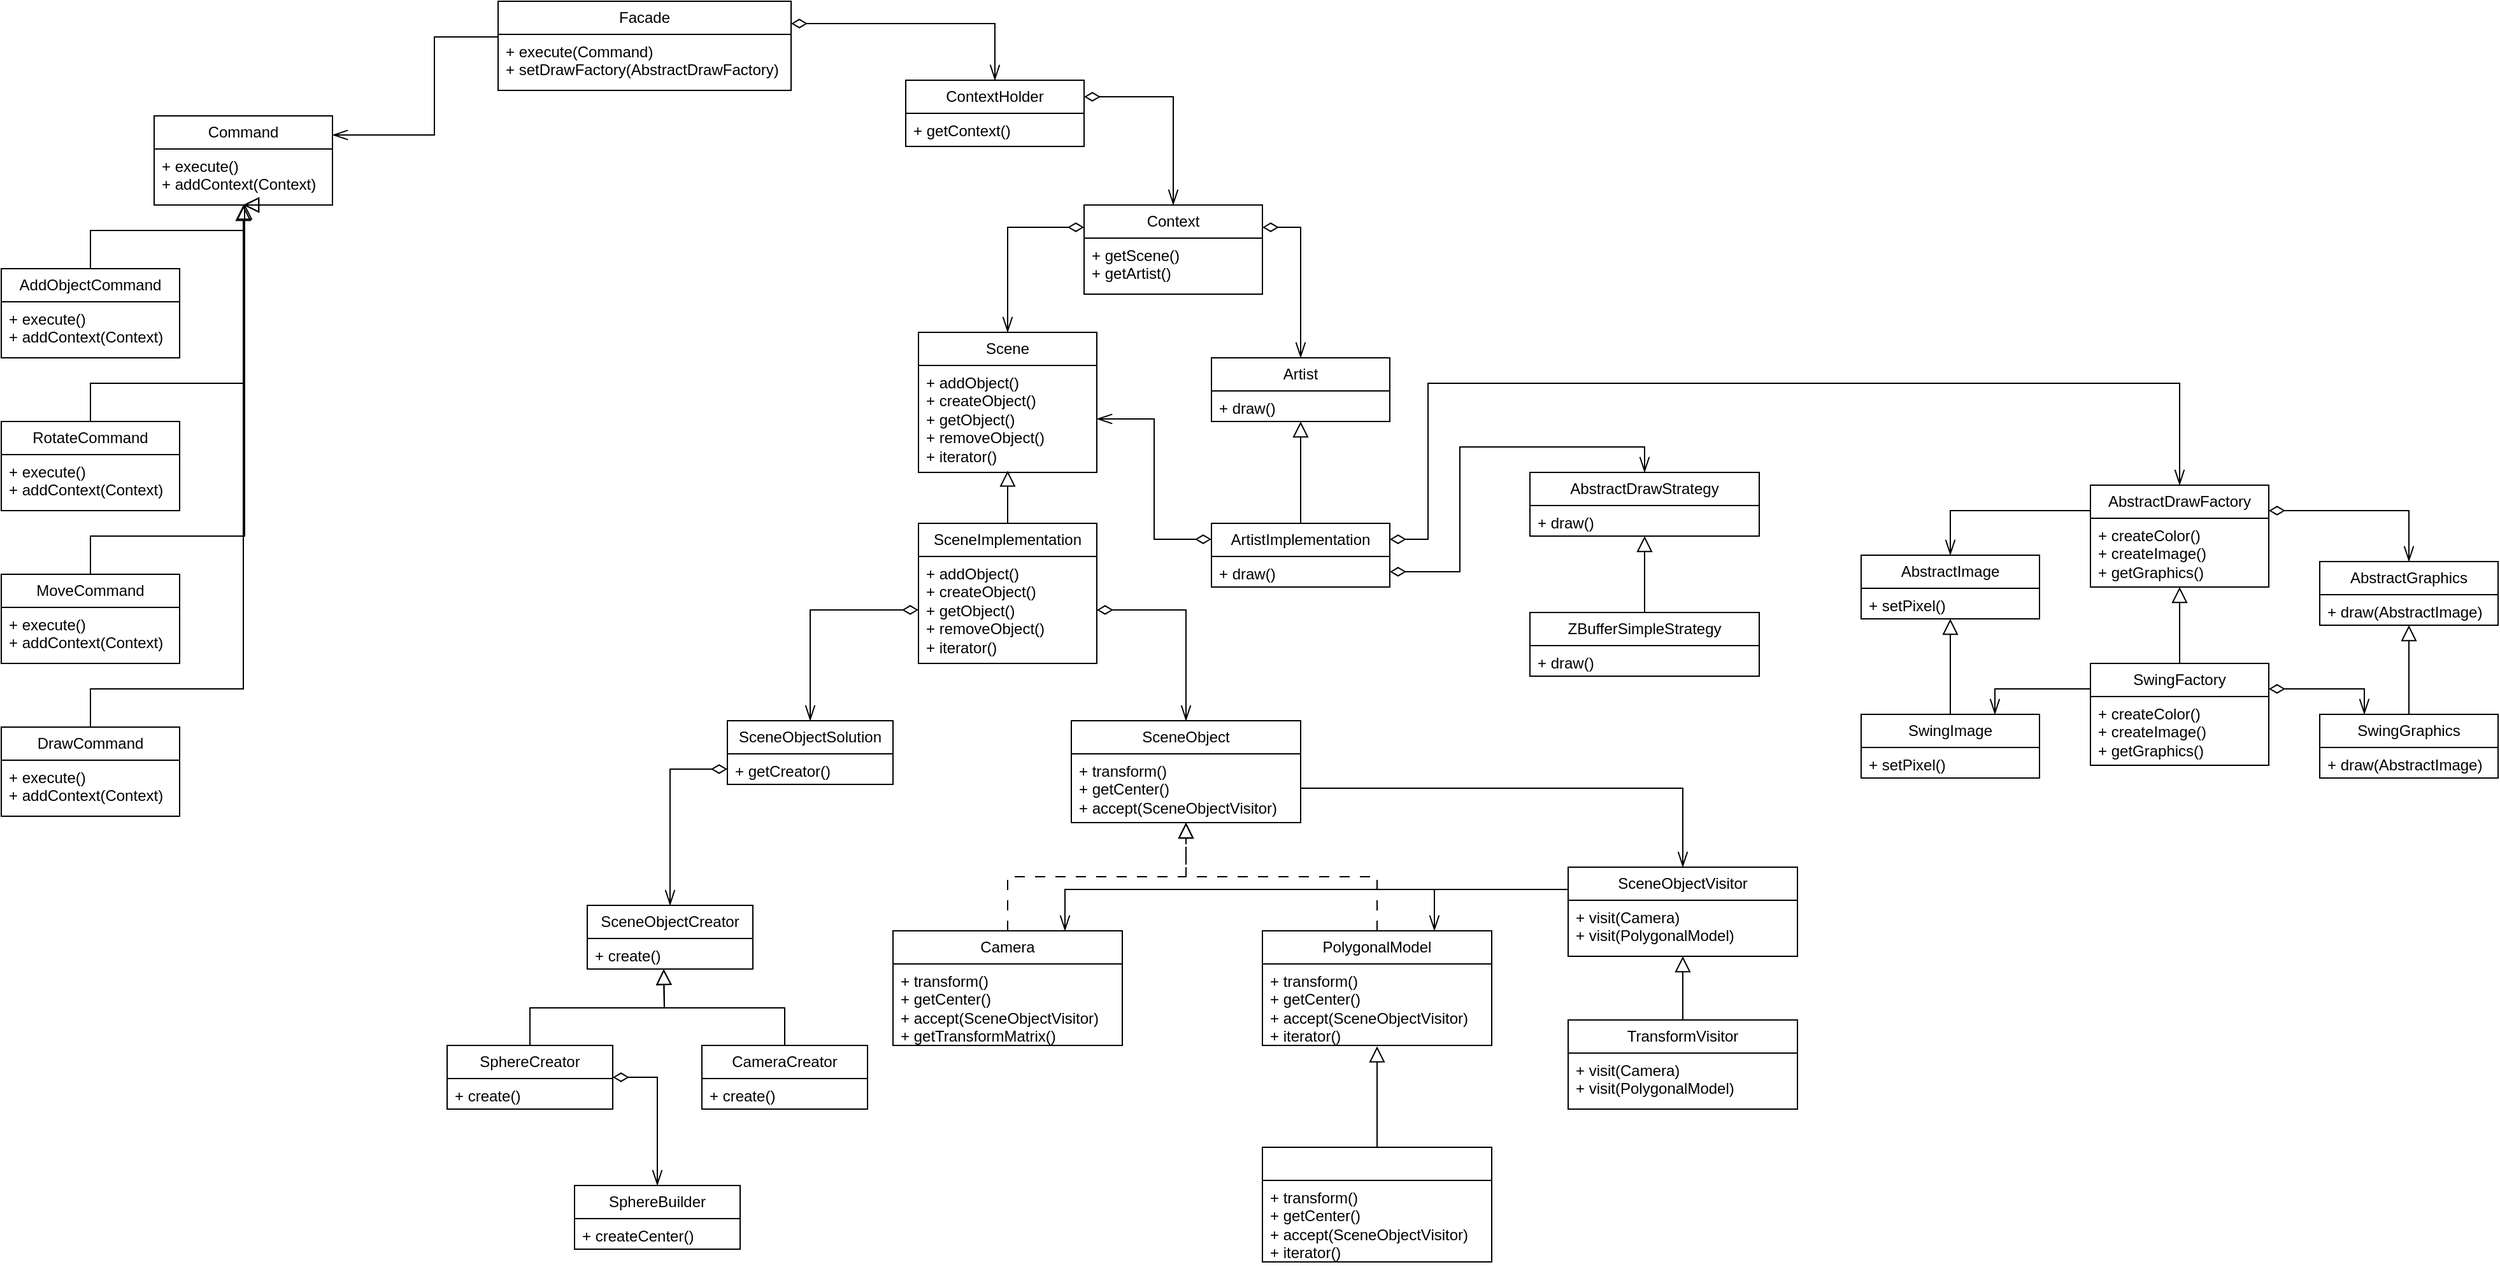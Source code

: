 <mxfile version="24.7.5">
  <diagram id="C5RBs43oDa-KdzZeNtuy" name="Page-1">
    <mxGraphModel dx="2261" dy="838" grid="1" gridSize="10" guides="1" tooltips="1" connect="1" arrows="1" fold="1" page="1" pageScale="1" pageWidth="827" pageHeight="1169" math="0" shadow="0">
      <root>
        <mxCell id="WIyWlLk6GJQsqaUBKTNV-0" />
        <mxCell id="WIyWlLk6GJQsqaUBKTNV-1" parent="WIyWlLk6GJQsqaUBKTNV-0" />
        <mxCell id="2elKksVeT626ElF5BQIb-25" style="edgeStyle=orthogonalEdgeStyle;shape=connector;rounded=0;orthogonalLoop=1;jettySize=auto;html=1;exitX=0;exitY=0.25;exitDx=0;exitDy=0;strokeColor=default;align=center;verticalAlign=middle;fontFamily=Helvetica;fontSize=11;fontColor=default;labelBackgroundColor=default;startSize=10;endArrow=openThin;endFill=0;endSize=10;" parent="WIyWlLk6GJQsqaUBKTNV-1" source="2elKksVeT626ElF5BQIb-0" target="2elKksVeT626ElF5BQIb-6" edge="1">
          <mxGeometry relative="1" as="geometry">
            <Array as="points">
              <mxPoint x="70" y="48" />
              <mxPoint x="20" y="48" />
              <mxPoint x="20" y="125" />
            </Array>
          </mxGeometry>
        </mxCell>
        <mxCell id="2elKksVeT626ElF5BQIb-33" style="edgeStyle=orthogonalEdgeStyle;shape=connector;rounded=0;orthogonalLoop=1;jettySize=auto;html=1;exitX=1;exitY=0.25;exitDx=0;exitDy=0;entryX=0.5;entryY=0;entryDx=0;entryDy=0;strokeColor=default;align=center;verticalAlign=middle;fontFamily=Helvetica;fontSize=11;fontColor=default;labelBackgroundColor=default;startSize=10;endArrow=openThin;endFill=0;endSize=10;startArrow=diamondThin;startFill=0;" parent="WIyWlLk6GJQsqaUBKTNV-1" source="2elKksVeT626ElF5BQIb-0" target="2elKksVeT626ElF5BQIb-31" edge="1">
          <mxGeometry relative="1" as="geometry" />
        </mxCell>
        <mxCell id="2elKksVeT626ElF5BQIb-0" value="Facade" style="swimlane;fontStyle=0;childLayout=stackLayout;horizontal=1;startSize=26;fillColor=none;horizontalStack=0;resizeParent=1;resizeParentMax=0;resizeLast=0;collapsible=1;marginBottom=0;whiteSpace=wrap;html=1;" parent="WIyWlLk6GJQsqaUBKTNV-1" vertex="1">
          <mxGeometry x="70" y="20" width="230" height="70" as="geometry" />
        </mxCell>
        <mxCell id="2elKksVeT626ElF5BQIb-1" value="+ execute(Command)&lt;div&gt;+ setDrawFactory(AbstractDrawFactory)&lt;/div&gt;" style="text;strokeColor=none;fillColor=none;align=left;verticalAlign=top;spacingLeft=4;spacingRight=4;overflow=hidden;rotatable=0;points=[[0,0.5],[1,0.5]];portConstraint=eastwest;whiteSpace=wrap;html=1;" parent="2elKksVeT626ElF5BQIb-0" vertex="1">
          <mxGeometry y="26" width="230" height="44" as="geometry" />
        </mxCell>
        <mxCell id="2elKksVeT626ElF5BQIb-6" value="Command" style="swimlane;fontStyle=0;childLayout=stackLayout;horizontal=1;startSize=26;fillColor=none;horizontalStack=0;resizeParent=1;resizeParentMax=0;resizeLast=0;collapsible=1;marginBottom=0;whiteSpace=wrap;html=1;" parent="WIyWlLk6GJQsqaUBKTNV-1" vertex="1">
          <mxGeometry x="-200" y="110" width="140" height="70" as="geometry" />
        </mxCell>
        <mxCell id="2elKksVeT626ElF5BQIb-7" value="+ execute()&lt;div&gt;+ addContext(Context)&lt;br&gt;&lt;div&gt;&lt;br&gt;&lt;/div&gt;&lt;/div&gt;" style="text;strokeColor=none;fillColor=none;align=left;verticalAlign=top;spacingLeft=4;spacingRight=4;overflow=hidden;rotatable=0;points=[[0,0.5],[1,0.5]];portConstraint=eastwest;whiteSpace=wrap;html=1;" parent="2elKksVeT626ElF5BQIb-6" vertex="1">
          <mxGeometry y="26" width="140" height="44" as="geometry" />
        </mxCell>
        <mxCell id="2elKksVeT626ElF5BQIb-8" value="Artist" style="swimlane;fontStyle=0;childLayout=stackLayout;horizontal=1;startSize=26;fillColor=none;horizontalStack=0;resizeParent=1;resizeParentMax=0;resizeLast=0;collapsible=1;marginBottom=0;whiteSpace=wrap;html=1;" parent="WIyWlLk6GJQsqaUBKTNV-1" vertex="1">
          <mxGeometry x="630" y="300" width="140" height="50" as="geometry" />
        </mxCell>
        <mxCell id="2elKksVeT626ElF5BQIb-9" value="&lt;div&gt;&lt;div&gt;+ draw()&lt;/div&gt;&lt;/div&gt;" style="text;strokeColor=none;fillColor=none;align=left;verticalAlign=top;spacingLeft=4;spacingRight=4;overflow=hidden;rotatable=0;points=[[0,0.5],[1,0.5]];portConstraint=eastwest;whiteSpace=wrap;html=1;" parent="2elKksVeT626ElF5BQIb-8" vertex="1">
          <mxGeometry y="26" width="140" height="24" as="geometry" />
        </mxCell>
        <mxCell id="2elKksVeT626ElF5BQIb-21" style="edgeStyle=orthogonalEdgeStyle;rounded=0;orthogonalLoop=1;jettySize=auto;html=1;exitX=0;exitY=0.25;exitDx=0;exitDy=0;entryX=0.5;entryY=0;entryDx=0;entryDy=0;endArrow=openThin;endFill=0;startSize=10;endSize=10;" parent="WIyWlLk6GJQsqaUBKTNV-1" source="2elKksVeT626ElF5BQIb-10" target="2elKksVeT626ElF5BQIb-17" edge="1">
          <mxGeometry relative="1" as="geometry" />
        </mxCell>
        <mxCell id="2elKksVeT626ElF5BQIb-24" style="edgeStyle=orthogonalEdgeStyle;shape=connector;rounded=0;orthogonalLoop=1;jettySize=auto;html=1;exitX=1;exitY=0.25;exitDx=0;exitDy=0;entryX=0.5;entryY=0;entryDx=0;entryDy=0;strokeColor=default;align=center;verticalAlign=middle;fontFamily=Helvetica;fontSize=11;fontColor=default;labelBackgroundColor=default;startSize=10;endArrow=openThin;endFill=0;endSize=10;startArrow=diamondThin;startFill=0;" parent="WIyWlLk6GJQsqaUBKTNV-1" source="2elKksVeT626ElF5BQIb-10" target="2elKksVeT626ElF5BQIb-19" edge="1">
          <mxGeometry relative="1" as="geometry" />
        </mxCell>
        <mxCell id="2elKksVeT626ElF5BQIb-10" value="AbstractDrawFactory" style="swimlane;fontStyle=0;childLayout=stackLayout;horizontal=1;startSize=26;fillColor=none;horizontalStack=0;resizeParent=1;resizeParentMax=0;resizeLast=0;collapsible=1;marginBottom=0;whiteSpace=wrap;html=1;" parent="WIyWlLk6GJQsqaUBKTNV-1" vertex="1">
          <mxGeometry x="1320" y="400" width="140" height="80" as="geometry" />
        </mxCell>
        <mxCell id="2elKksVeT626ElF5BQIb-11" value="&lt;div&gt;&lt;div&gt;+ createColor()&lt;/div&gt;&lt;/div&gt;&lt;div&gt;+ createImage()&lt;/div&gt;&lt;div&gt;+ getGraphics()&lt;/div&gt;&lt;div&gt;&lt;br&gt;&lt;/div&gt;" style="text;strokeColor=none;fillColor=none;align=left;verticalAlign=top;spacingLeft=4;spacingRight=4;overflow=hidden;rotatable=0;points=[[0,0.5],[1,0.5]];portConstraint=eastwest;whiteSpace=wrap;html=1;" parent="2elKksVeT626ElF5BQIb-10" vertex="1">
          <mxGeometry y="26" width="140" height="54" as="geometry" />
        </mxCell>
        <mxCell id="2elKksVeT626ElF5BQIb-17" value="AbstractImage" style="swimlane;fontStyle=0;childLayout=stackLayout;horizontal=1;startSize=26;fillColor=none;horizontalStack=0;resizeParent=1;resizeParentMax=0;resizeLast=0;collapsible=1;marginBottom=0;whiteSpace=wrap;html=1;" parent="WIyWlLk6GJQsqaUBKTNV-1" vertex="1">
          <mxGeometry x="1140" y="455" width="140" height="50" as="geometry" />
        </mxCell>
        <mxCell id="2elKksVeT626ElF5BQIb-18" value="&lt;div&gt;&lt;div&gt;+ setPixel()&lt;/div&gt;&lt;/div&gt;" style="text;strokeColor=none;fillColor=none;align=left;verticalAlign=top;spacingLeft=4;spacingRight=4;overflow=hidden;rotatable=0;points=[[0,0.5],[1,0.5]];portConstraint=eastwest;whiteSpace=wrap;html=1;" parent="2elKksVeT626ElF5BQIb-17" vertex="1">
          <mxGeometry y="26" width="140" height="24" as="geometry" />
        </mxCell>
        <mxCell id="2elKksVeT626ElF5BQIb-19" value="AbstractGraphics" style="swimlane;fontStyle=0;childLayout=stackLayout;horizontal=1;startSize=26;fillColor=none;horizontalStack=0;resizeParent=1;resizeParentMax=0;resizeLast=0;collapsible=1;marginBottom=0;whiteSpace=wrap;html=1;" parent="WIyWlLk6GJQsqaUBKTNV-1" vertex="1">
          <mxGeometry x="1500" y="460" width="140" height="50" as="geometry" />
        </mxCell>
        <mxCell id="2elKksVeT626ElF5BQIb-20" value="&lt;div&gt;&lt;div&gt;+ draw(AbstractImage)&lt;/div&gt;&lt;/div&gt;" style="text;strokeColor=none;fillColor=none;align=left;verticalAlign=top;spacingLeft=4;spacingRight=4;overflow=hidden;rotatable=0;points=[[0,0.5],[1,0.5]];portConstraint=eastwest;whiteSpace=wrap;html=1;" parent="2elKksVeT626ElF5BQIb-19" vertex="1">
          <mxGeometry y="26" width="140" height="24" as="geometry" />
        </mxCell>
        <mxCell id="2elKksVeT626ElF5BQIb-35" style="edgeStyle=orthogonalEdgeStyle;shape=connector;rounded=0;orthogonalLoop=1;jettySize=auto;html=1;exitX=1;exitY=0.25;exitDx=0;exitDy=0;entryX=0.5;entryY=0;entryDx=0;entryDy=0;strokeColor=default;align=center;verticalAlign=middle;fontFamily=Helvetica;fontSize=11;fontColor=default;labelBackgroundColor=default;startArrow=diamondThin;startFill=0;startSize=10;endArrow=openThin;endFill=0;endSize=10;" parent="WIyWlLk6GJQsqaUBKTNV-1" source="2elKksVeT626ElF5BQIb-26" target="2elKksVeT626ElF5BQIb-8" edge="1">
          <mxGeometry relative="1" as="geometry" />
        </mxCell>
        <mxCell id="2elKksVeT626ElF5BQIb-38" style="edgeStyle=orthogonalEdgeStyle;shape=connector;rounded=0;orthogonalLoop=1;jettySize=auto;html=1;exitX=0;exitY=0.25;exitDx=0;exitDy=0;entryX=0.5;entryY=0;entryDx=0;entryDy=0;strokeColor=default;align=center;verticalAlign=middle;fontFamily=Helvetica;fontSize=11;fontColor=default;labelBackgroundColor=default;startArrow=diamondThin;startFill=0;startSize=10;endArrow=openThin;endFill=0;endSize=10;" parent="WIyWlLk6GJQsqaUBKTNV-1" source="2elKksVeT626ElF5BQIb-26" target="2elKksVeT626ElF5BQIb-36" edge="1">
          <mxGeometry relative="1" as="geometry" />
        </mxCell>
        <mxCell id="2elKksVeT626ElF5BQIb-26" value="Context" style="swimlane;fontStyle=0;childLayout=stackLayout;horizontal=1;startSize=26;fillColor=none;horizontalStack=0;resizeParent=1;resizeParentMax=0;resizeLast=0;collapsible=1;marginBottom=0;whiteSpace=wrap;html=1;" parent="WIyWlLk6GJQsqaUBKTNV-1" vertex="1">
          <mxGeometry x="530" y="180" width="140" height="70" as="geometry" />
        </mxCell>
        <mxCell id="2elKksVeT626ElF5BQIb-27" value="&lt;div&gt;+ getScene()&lt;/div&gt;&lt;div&gt;+ getArtist()&lt;/div&gt;" style="text;strokeColor=none;fillColor=none;align=left;verticalAlign=top;spacingLeft=4;spacingRight=4;overflow=hidden;rotatable=0;points=[[0,0.5],[1,0.5]];portConstraint=eastwest;whiteSpace=wrap;html=1;" parent="2elKksVeT626ElF5BQIb-26" vertex="1">
          <mxGeometry y="26" width="140" height="44" as="geometry" />
        </mxCell>
        <mxCell id="2elKksVeT626ElF5BQIb-34" style="edgeStyle=orthogonalEdgeStyle;shape=connector;rounded=0;orthogonalLoop=1;jettySize=auto;html=1;exitX=1;exitY=0.25;exitDx=0;exitDy=0;entryX=0.5;entryY=0;entryDx=0;entryDy=0;strokeColor=default;align=center;verticalAlign=middle;fontFamily=Helvetica;fontSize=11;fontColor=default;labelBackgroundColor=default;startArrow=diamondThin;startFill=0;startSize=10;endArrow=openThin;endFill=0;endSize=10;" parent="WIyWlLk6GJQsqaUBKTNV-1" source="2elKksVeT626ElF5BQIb-31" target="2elKksVeT626ElF5BQIb-26" edge="1">
          <mxGeometry relative="1" as="geometry" />
        </mxCell>
        <mxCell id="2elKksVeT626ElF5BQIb-31" value="ContextHolder" style="swimlane;fontStyle=0;childLayout=stackLayout;horizontal=1;startSize=26;fillColor=none;horizontalStack=0;resizeParent=1;resizeParentMax=0;resizeLast=0;collapsible=1;marginBottom=0;whiteSpace=wrap;html=1;" parent="WIyWlLk6GJQsqaUBKTNV-1" vertex="1">
          <mxGeometry x="390" y="82" width="140" height="52" as="geometry" />
        </mxCell>
        <mxCell id="2elKksVeT626ElF5BQIb-32" value="&lt;div&gt;+ getContext()&lt;/div&gt;" style="text;strokeColor=none;fillColor=none;align=left;verticalAlign=top;spacingLeft=4;spacingRight=4;overflow=hidden;rotatable=0;points=[[0,0.5],[1,0.5]];portConstraint=eastwest;whiteSpace=wrap;html=1;" parent="2elKksVeT626ElF5BQIb-31" vertex="1">
          <mxGeometry y="26" width="140" height="26" as="geometry" />
        </mxCell>
        <mxCell id="2elKksVeT626ElF5BQIb-36" value="Scene" style="swimlane;fontStyle=0;childLayout=stackLayout;horizontal=1;startSize=26;fillColor=none;horizontalStack=0;resizeParent=1;resizeParentMax=0;resizeLast=0;collapsible=1;marginBottom=0;whiteSpace=wrap;html=1;" parent="WIyWlLk6GJQsqaUBKTNV-1" vertex="1">
          <mxGeometry x="400" y="280" width="140" height="110" as="geometry" />
        </mxCell>
        <mxCell id="2elKksVeT626ElF5BQIb-37" value="&lt;div&gt;&lt;div&gt;+ addObject()&lt;/div&gt;&lt;/div&gt;&lt;div&gt;+ createObject()&lt;/div&gt;&lt;div&gt;+ getObject()&lt;/div&gt;&lt;div&gt;+ removeObject()&lt;/div&gt;&lt;div&gt;+ iterator()&lt;/div&gt;" style="text;strokeColor=none;fillColor=none;align=left;verticalAlign=top;spacingLeft=4;spacingRight=4;overflow=hidden;rotatable=0;points=[[0,0.5],[1,0.5]];portConstraint=eastwest;whiteSpace=wrap;html=1;" parent="2elKksVeT626ElF5BQIb-36" vertex="1">
          <mxGeometry y="26" width="140" height="84" as="geometry" />
        </mxCell>
        <mxCell id="husCv3Gv7-NJlo7RjFrR-9" style="edgeStyle=orthogonalEdgeStyle;shape=connector;rounded=0;orthogonalLoop=1;jettySize=auto;html=1;exitX=0;exitY=0.25;exitDx=0;exitDy=0;entryX=1;entryY=0.5;entryDx=0;entryDy=0;strokeColor=default;align=center;verticalAlign=middle;fontFamily=Helvetica;fontSize=11;fontColor=default;labelBackgroundColor=default;startArrow=diamondThin;startFill=0;startSize=10;endArrow=openThin;endFill=0;endSize=10;" parent="WIyWlLk6GJQsqaUBKTNV-1" source="husCv3Gv7-NJlo7RjFrR-3" target="2elKksVeT626ElF5BQIb-37" edge="1">
          <mxGeometry relative="1" as="geometry" />
        </mxCell>
        <mxCell id="husCv3Gv7-NJlo7RjFrR-10" style="edgeStyle=orthogonalEdgeStyle;shape=connector;rounded=0;orthogonalLoop=1;jettySize=auto;html=1;exitX=1;exitY=0.25;exitDx=0;exitDy=0;entryX=0.5;entryY=0;entryDx=0;entryDy=0;strokeColor=default;align=center;verticalAlign=middle;fontFamily=Helvetica;fontSize=11;fontColor=default;labelBackgroundColor=default;startArrow=diamondThin;startFill=0;startSize=10;endArrow=openThin;endFill=0;endSize=10;" parent="WIyWlLk6GJQsqaUBKTNV-1" source="husCv3Gv7-NJlo7RjFrR-3" target="2elKksVeT626ElF5BQIb-10" edge="1">
          <mxGeometry relative="1" as="geometry">
            <Array as="points">
              <mxPoint x="800" y="443" />
              <mxPoint x="800" y="320" />
              <mxPoint x="1390" y="320" />
            </Array>
          </mxGeometry>
        </mxCell>
        <mxCell id="husCv3Gv7-NJlo7RjFrR-3" value="ArtistImplementation" style="swimlane;fontStyle=0;childLayout=stackLayout;horizontal=1;startSize=26;fillColor=none;horizontalStack=0;resizeParent=1;resizeParentMax=0;resizeLast=0;collapsible=1;marginBottom=0;whiteSpace=wrap;html=1;" parent="WIyWlLk6GJQsqaUBKTNV-1" vertex="1">
          <mxGeometry x="630" y="430" width="140" height="50" as="geometry" />
        </mxCell>
        <mxCell id="husCv3Gv7-NJlo7RjFrR-4" value="&lt;div&gt;&lt;div&gt;+ draw()&lt;/div&gt;&lt;/div&gt;" style="text;strokeColor=none;fillColor=none;align=left;verticalAlign=top;spacingLeft=4;spacingRight=4;overflow=hidden;rotatable=0;points=[[0,0.5],[1,0.5]];portConstraint=eastwest;whiteSpace=wrap;html=1;" parent="husCv3Gv7-NJlo7RjFrR-3" vertex="1">
          <mxGeometry y="26" width="140" height="24" as="geometry" />
        </mxCell>
        <mxCell id="husCv3Gv7-NJlo7RjFrR-5" value="SceneImplementation" style="swimlane;fontStyle=0;childLayout=stackLayout;horizontal=1;startSize=26;fillColor=none;horizontalStack=0;resizeParent=1;resizeParentMax=0;resizeLast=0;collapsible=1;marginBottom=0;whiteSpace=wrap;html=1;" parent="WIyWlLk6GJQsqaUBKTNV-1" vertex="1">
          <mxGeometry x="400" y="430" width="140" height="110" as="geometry" />
        </mxCell>
        <mxCell id="husCv3Gv7-NJlo7RjFrR-6" value="&lt;div&gt;&lt;div&gt;+ addObject()&lt;/div&gt;&lt;/div&gt;&lt;div&gt;+ createObject()&lt;/div&gt;&lt;div&gt;+ getObject()&lt;/div&gt;&lt;div&gt;+ removeObject()&lt;/div&gt;&lt;div&gt;+ iterator()&lt;/div&gt;" style="text;strokeColor=none;fillColor=none;align=left;verticalAlign=top;spacingLeft=4;spacingRight=4;overflow=hidden;rotatable=0;points=[[0,0.5],[1,0.5]];portConstraint=eastwest;whiteSpace=wrap;html=1;" parent="husCv3Gv7-NJlo7RjFrR-5" vertex="1">
          <mxGeometry y="26" width="140" height="84" as="geometry" />
        </mxCell>
        <mxCell id="husCv3Gv7-NJlo7RjFrR-11" style="edgeStyle=orthogonalEdgeStyle;shape=connector;rounded=0;orthogonalLoop=1;jettySize=auto;html=1;exitX=0.5;exitY=0;exitDx=0;exitDy=0;entryX=0.5;entryY=1;entryDx=0;entryDy=0;entryPerimeter=0;strokeColor=default;align=center;verticalAlign=middle;fontFamily=Helvetica;fontSize=11;fontColor=default;labelBackgroundColor=default;startArrow=none;startFill=0;startSize=10;endArrow=block;endFill=0;endSize=10;" parent="WIyWlLk6GJQsqaUBKTNV-1" source="husCv3Gv7-NJlo7RjFrR-3" target="2elKksVeT626ElF5BQIb-9" edge="1">
          <mxGeometry relative="1" as="geometry" />
        </mxCell>
        <mxCell id="husCv3Gv7-NJlo7RjFrR-12" style="edgeStyle=orthogonalEdgeStyle;shape=connector;rounded=0;orthogonalLoop=1;jettySize=auto;html=1;exitX=0.5;exitY=0;exitDx=0;exitDy=0;entryX=0.5;entryY=0.984;entryDx=0;entryDy=0;entryPerimeter=0;strokeColor=default;align=center;verticalAlign=middle;fontFamily=Helvetica;fontSize=11;fontColor=default;labelBackgroundColor=default;startArrow=none;startFill=0;startSize=10;endArrow=block;endFill=0;endSize=10;" parent="WIyWlLk6GJQsqaUBKTNV-1" source="husCv3Gv7-NJlo7RjFrR-5" target="2elKksVeT626ElF5BQIb-37" edge="1">
          <mxGeometry relative="1" as="geometry">
            <Array as="points">
              <mxPoint x="470" y="410" />
              <mxPoint x="470" y="410" />
            </Array>
          </mxGeometry>
        </mxCell>
        <mxCell id="husCv3Gv7-NJlo7RjFrR-21" style="edgeStyle=orthogonalEdgeStyle;shape=connector;rounded=0;orthogonalLoop=1;jettySize=auto;html=1;exitX=1;exitY=0.25;exitDx=0;exitDy=0;entryX=0.25;entryY=0;entryDx=0;entryDy=0;strokeColor=default;align=center;verticalAlign=middle;fontFamily=Helvetica;fontSize=11;fontColor=default;labelBackgroundColor=default;startArrow=diamondThin;startFill=0;startSize=10;endArrow=openThin;endFill=0;endSize=10;" parent="WIyWlLk6GJQsqaUBKTNV-1" source="husCv3Gv7-NJlo7RjFrR-13" target="husCv3Gv7-NJlo7RjFrR-17" edge="1">
          <mxGeometry relative="1" as="geometry" />
        </mxCell>
        <mxCell id="husCv3Gv7-NJlo7RjFrR-22" style="edgeStyle=orthogonalEdgeStyle;shape=connector;rounded=0;orthogonalLoop=1;jettySize=auto;html=1;exitX=0;exitY=0.25;exitDx=0;exitDy=0;entryX=0.75;entryY=0;entryDx=0;entryDy=0;strokeColor=default;align=center;verticalAlign=middle;fontFamily=Helvetica;fontSize=11;fontColor=default;labelBackgroundColor=default;startSize=10;endArrow=openThin;endFill=0;endSize=10;" parent="WIyWlLk6GJQsqaUBKTNV-1" source="husCv3Gv7-NJlo7RjFrR-13" target="husCv3Gv7-NJlo7RjFrR-15" edge="1">
          <mxGeometry relative="1" as="geometry" />
        </mxCell>
        <mxCell id="husCv3Gv7-NJlo7RjFrR-13" value="SwingFactory" style="swimlane;fontStyle=0;childLayout=stackLayout;horizontal=1;startSize=26;fillColor=none;horizontalStack=0;resizeParent=1;resizeParentMax=0;resizeLast=0;collapsible=1;marginBottom=0;whiteSpace=wrap;html=1;" parent="WIyWlLk6GJQsqaUBKTNV-1" vertex="1">
          <mxGeometry x="1320" y="540" width="140" height="80" as="geometry" />
        </mxCell>
        <mxCell id="husCv3Gv7-NJlo7RjFrR-14" value="&lt;div&gt;&lt;div&gt;+ createColor()&lt;/div&gt;&lt;/div&gt;&lt;div&gt;+ createImage()&lt;/div&gt;&lt;div&gt;+ getGraphics()&lt;/div&gt;&lt;div&gt;&lt;br&gt;&lt;/div&gt;" style="text;strokeColor=none;fillColor=none;align=left;verticalAlign=top;spacingLeft=4;spacingRight=4;overflow=hidden;rotatable=0;points=[[0,0.5],[1,0.5]];portConstraint=eastwest;whiteSpace=wrap;html=1;" parent="husCv3Gv7-NJlo7RjFrR-13" vertex="1">
          <mxGeometry y="26" width="140" height="54" as="geometry" />
        </mxCell>
        <mxCell id="husCv3Gv7-NJlo7RjFrR-15" value="SwingImage" style="swimlane;fontStyle=0;childLayout=stackLayout;horizontal=1;startSize=26;fillColor=none;horizontalStack=0;resizeParent=1;resizeParentMax=0;resizeLast=0;collapsible=1;marginBottom=0;whiteSpace=wrap;html=1;" parent="WIyWlLk6GJQsqaUBKTNV-1" vertex="1">
          <mxGeometry x="1140" y="580" width="140" height="50" as="geometry" />
        </mxCell>
        <mxCell id="husCv3Gv7-NJlo7RjFrR-16" value="&lt;div&gt;&lt;div&gt;+ setPixel()&lt;/div&gt;&lt;/div&gt;" style="text;strokeColor=none;fillColor=none;align=left;verticalAlign=top;spacingLeft=4;spacingRight=4;overflow=hidden;rotatable=0;points=[[0,0.5],[1,0.5]];portConstraint=eastwest;whiteSpace=wrap;html=1;" parent="husCv3Gv7-NJlo7RjFrR-15" vertex="1">
          <mxGeometry y="26" width="140" height="24" as="geometry" />
        </mxCell>
        <mxCell id="husCv3Gv7-NJlo7RjFrR-17" value="SwingGraphics" style="swimlane;fontStyle=0;childLayout=stackLayout;horizontal=1;startSize=26;fillColor=none;horizontalStack=0;resizeParent=1;resizeParentMax=0;resizeLast=0;collapsible=1;marginBottom=0;whiteSpace=wrap;html=1;" parent="WIyWlLk6GJQsqaUBKTNV-1" vertex="1">
          <mxGeometry x="1500" y="580" width="140" height="50" as="geometry" />
        </mxCell>
        <mxCell id="husCv3Gv7-NJlo7RjFrR-18" value="&lt;div&gt;&lt;div&gt;+ draw(AbstractImage)&lt;/div&gt;&lt;/div&gt;" style="text;strokeColor=none;fillColor=none;align=left;verticalAlign=top;spacingLeft=4;spacingRight=4;overflow=hidden;rotatable=0;points=[[0,0.5],[1,0.5]];portConstraint=eastwest;whiteSpace=wrap;html=1;" parent="husCv3Gv7-NJlo7RjFrR-17" vertex="1">
          <mxGeometry y="26" width="140" height="24" as="geometry" />
        </mxCell>
        <mxCell id="husCv3Gv7-NJlo7RjFrR-19" style="edgeStyle=orthogonalEdgeStyle;shape=connector;rounded=0;orthogonalLoop=1;jettySize=auto;html=1;exitX=0.5;exitY=0;exitDx=0;exitDy=0;entryX=0.5;entryY=1;entryDx=0;entryDy=0;entryPerimeter=0;strokeColor=default;align=center;verticalAlign=middle;fontFamily=Helvetica;fontSize=11;fontColor=default;labelBackgroundColor=default;startArrow=none;startFill=0;startSize=10;endArrow=block;endFill=0;endSize=10;" parent="WIyWlLk6GJQsqaUBKTNV-1" source="husCv3Gv7-NJlo7RjFrR-17" target="2elKksVeT626ElF5BQIb-20" edge="1">
          <mxGeometry relative="1" as="geometry" />
        </mxCell>
        <mxCell id="husCv3Gv7-NJlo7RjFrR-20" style="edgeStyle=orthogonalEdgeStyle;shape=connector;rounded=0;orthogonalLoop=1;jettySize=auto;html=1;exitX=0.5;exitY=0;exitDx=0;exitDy=0;entryX=0.5;entryY=1;entryDx=0;entryDy=0;entryPerimeter=0;strokeColor=default;align=center;verticalAlign=middle;fontFamily=Helvetica;fontSize=11;fontColor=default;labelBackgroundColor=default;startArrow=none;startFill=0;startSize=10;endArrow=block;endFill=0;endSize=10;" parent="WIyWlLk6GJQsqaUBKTNV-1" source="husCv3Gv7-NJlo7RjFrR-15" target="2elKksVeT626ElF5BQIb-18" edge="1">
          <mxGeometry relative="1" as="geometry" />
        </mxCell>
        <mxCell id="husCv3Gv7-NJlo7RjFrR-23" style="edgeStyle=orthogonalEdgeStyle;shape=connector;rounded=0;orthogonalLoop=1;jettySize=auto;html=1;exitX=0.5;exitY=0;exitDx=0;exitDy=0;entryX=0.5;entryY=1;entryDx=0;entryDy=0;entryPerimeter=0;strokeColor=default;align=center;verticalAlign=middle;fontFamily=Helvetica;fontSize=11;fontColor=default;labelBackgroundColor=default;startArrow=none;startFill=0;startSize=10;endArrow=block;endFill=0;endSize=10;" parent="WIyWlLk6GJQsqaUBKTNV-1" source="husCv3Gv7-NJlo7RjFrR-13" target="2elKksVeT626ElF5BQIb-11" edge="1">
          <mxGeometry relative="1" as="geometry" />
        </mxCell>
        <mxCell id="husCv3Gv7-NJlo7RjFrR-24" value="SceneObject" style="swimlane;fontStyle=0;childLayout=stackLayout;horizontal=1;startSize=26;fillColor=none;horizontalStack=0;resizeParent=1;resizeParentMax=0;resizeLast=0;collapsible=1;marginBottom=0;whiteSpace=wrap;html=1;" parent="WIyWlLk6GJQsqaUBKTNV-1" vertex="1">
          <mxGeometry x="520" y="585" width="180" height="80" as="geometry" />
        </mxCell>
        <mxCell id="husCv3Gv7-NJlo7RjFrR-25" value="&lt;div&gt;&lt;div&gt;+ transform()&lt;/div&gt;&lt;/div&gt;&lt;div&gt;+ getCenter()&lt;/div&gt;&lt;div&gt;+ accept(SceneObjectVisitor)&lt;/div&gt;" style="text;strokeColor=none;fillColor=none;align=left;verticalAlign=top;spacingLeft=4;spacingRight=4;overflow=hidden;rotatable=0;points=[[0,0.5],[1,0.5]];portConstraint=eastwest;whiteSpace=wrap;html=1;" parent="husCv3Gv7-NJlo7RjFrR-24" vertex="1">
          <mxGeometry y="26" width="180" height="54" as="geometry" />
        </mxCell>
        <mxCell id="husCv3Gv7-NJlo7RjFrR-26" style="edgeStyle=orthogonalEdgeStyle;shape=connector;rounded=0;orthogonalLoop=1;jettySize=auto;html=1;exitX=1;exitY=0.5;exitDx=0;exitDy=0;entryX=0.5;entryY=0;entryDx=0;entryDy=0;strokeColor=default;align=center;verticalAlign=middle;fontFamily=Helvetica;fontSize=11;fontColor=default;labelBackgroundColor=default;startArrow=diamondThin;startFill=0;startSize=10;endArrow=openThin;endFill=0;endSize=10;" parent="WIyWlLk6GJQsqaUBKTNV-1" source="husCv3Gv7-NJlo7RjFrR-6" target="husCv3Gv7-NJlo7RjFrR-24" edge="1">
          <mxGeometry relative="1" as="geometry" />
        </mxCell>
        <mxCell id="husCv3Gv7-NJlo7RjFrR-27" value="Camera" style="swimlane;fontStyle=0;childLayout=stackLayout;horizontal=1;startSize=26;fillColor=none;horizontalStack=0;resizeParent=1;resizeParentMax=0;resizeLast=0;collapsible=1;marginBottom=0;whiteSpace=wrap;html=1;" parent="WIyWlLk6GJQsqaUBKTNV-1" vertex="1">
          <mxGeometry x="380" y="750" width="180" height="90" as="geometry" />
        </mxCell>
        <mxCell id="husCv3Gv7-NJlo7RjFrR-28" value="&lt;div&gt;&lt;div&gt;+ transform()&lt;/div&gt;&lt;/div&gt;&lt;div&gt;+ getCenter()&lt;/div&gt;&lt;div&gt;+ accept(SceneObjectVisitor)&lt;/div&gt;&lt;div&gt;+ getTransformMatrix()&lt;/div&gt;" style="text;strokeColor=none;fillColor=none;align=left;verticalAlign=top;spacingLeft=4;spacingRight=4;overflow=hidden;rotatable=0;points=[[0,0.5],[1,0.5]];portConstraint=eastwest;whiteSpace=wrap;html=1;" parent="husCv3Gv7-NJlo7RjFrR-27" vertex="1">
          <mxGeometry y="26" width="180" height="64" as="geometry" />
        </mxCell>
        <mxCell id="husCv3Gv7-NJlo7RjFrR-29" value="PolygonalModel" style="swimlane;fontStyle=0;childLayout=stackLayout;horizontal=1;startSize=26;fillColor=none;horizontalStack=0;resizeParent=1;resizeParentMax=0;resizeLast=0;collapsible=1;marginBottom=0;whiteSpace=wrap;html=1;" parent="WIyWlLk6GJQsqaUBKTNV-1" vertex="1">
          <mxGeometry x="670" y="750" width="180" height="90" as="geometry" />
        </mxCell>
        <mxCell id="husCv3Gv7-NJlo7RjFrR-30" value="&lt;div&gt;&lt;div&gt;+ transform()&lt;/div&gt;&lt;/div&gt;&lt;div&gt;+ getCenter()&lt;/div&gt;&lt;div&gt;+ accept(SceneObjectVisitor)&lt;/div&gt;&lt;div&gt;+ iterator()&lt;/div&gt;" style="text;strokeColor=none;fillColor=none;align=left;verticalAlign=top;spacingLeft=4;spacingRight=4;overflow=hidden;rotatable=0;points=[[0,0.5],[1,0.5]];portConstraint=eastwest;whiteSpace=wrap;html=1;" parent="husCv3Gv7-NJlo7RjFrR-29" vertex="1">
          <mxGeometry y="26" width="180" height="64" as="geometry" />
        </mxCell>
        <mxCell id="husCv3Gv7-NJlo7RjFrR-31" style="edgeStyle=orthogonalEdgeStyle;shape=connector;rounded=0;orthogonalLoop=1;jettySize=auto;html=1;exitX=0.5;exitY=0;exitDx=0;exitDy=0;entryX=0.5;entryY=1;entryDx=0;entryDy=0;entryPerimeter=0;strokeColor=default;align=center;verticalAlign=middle;fontFamily=Helvetica;fontSize=11;fontColor=default;labelBackgroundColor=default;startArrow=none;startFill=0;startSize=10;endArrow=block;endFill=0;endSize=10;dashed=1;dashPattern=8 8;" parent="WIyWlLk6GJQsqaUBKTNV-1" source="husCv3Gv7-NJlo7RjFrR-27" target="husCv3Gv7-NJlo7RjFrR-25" edge="1">
          <mxGeometry relative="1" as="geometry" />
        </mxCell>
        <mxCell id="husCv3Gv7-NJlo7RjFrR-34" style="edgeStyle=orthogonalEdgeStyle;shape=connector;rounded=0;orthogonalLoop=1;jettySize=auto;html=1;exitX=0.5;exitY=0;exitDx=0;exitDy=0;entryX=0.5;entryY=1;entryDx=0;entryDy=0;entryPerimeter=0;strokeColor=default;align=center;verticalAlign=middle;fontFamily=Helvetica;fontSize=11;fontColor=default;labelBackgroundColor=default;startArrow=none;startFill=0;startSize=10;endArrow=block;endFill=0;endSize=10;dashed=1;dashPattern=8 8;" parent="WIyWlLk6GJQsqaUBKTNV-1" source="husCv3Gv7-NJlo7RjFrR-29" target="husCv3Gv7-NJlo7RjFrR-25" edge="1">
          <mxGeometry relative="1" as="geometry" />
        </mxCell>
        <mxCell id="husCv3Gv7-NJlo7RjFrR-38" style="edgeStyle=orthogonalEdgeStyle;shape=connector;rounded=0;orthogonalLoop=1;jettySize=auto;html=1;exitX=0;exitY=0.25;exitDx=0;exitDy=0;entryX=0.75;entryY=0;entryDx=0;entryDy=0;strokeColor=default;align=center;verticalAlign=middle;fontFamily=Helvetica;fontSize=11;fontColor=default;labelBackgroundColor=default;startSize=10;endArrow=openThin;endFill=0;endSize=10;" parent="WIyWlLk6GJQsqaUBKTNV-1" source="husCv3Gv7-NJlo7RjFrR-35" target="husCv3Gv7-NJlo7RjFrR-27" edge="1">
          <mxGeometry relative="1" as="geometry" />
        </mxCell>
        <mxCell id="husCv3Gv7-NJlo7RjFrR-40" style="edgeStyle=orthogonalEdgeStyle;shape=connector;rounded=0;orthogonalLoop=1;jettySize=auto;html=1;exitX=0;exitY=0.25;exitDx=0;exitDy=0;entryX=0.75;entryY=0;entryDx=0;entryDy=0;strokeColor=default;align=center;verticalAlign=middle;fontFamily=Helvetica;fontSize=11;fontColor=default;labelBackgroundColor=default;startSize=10;endArrow=openThin;endFill=0;endSize=10;" parent="WIyWlLk6GJQsqaUBKTNV-1" source="husCv3Gv7-NJlo7RjFrR-35" target="husCv3Gv7-NJlo7RjFrR-29" edge="1">
          <mxGeometry relative="1" as="geometry" />
        </mxCell>
        <mxCell id="husCv3Gv7-NJlo7RjFrR-35" value="SceneObjectVisitor" style="swimlane;fontStyle=0;childLayout=stackLayout;horizontal=1;startSize=26;fillColor=none;horizontalStack=0;resizeParent=1;resizeParentMax=0;resizeLast=0;collapsible=1;marginBottom=0;whiteSpace=wrap;html=1;" parent="WIyWlLk6GJQsqaUBKTNV-1" vertex="1">
          <mxGeometry x="910" y="700" width="180" height="70" as="geometry" />
        </mxCell>
        <mxCell id="husCv3Gv7-NJlo7RjFrR-36" value="&lt;div&gt;&lt;div&gt;+ visit(Camera)&lt;/div&gt;&lt;/div&gt;&lt;div&gt;+ visit(PolygonalModel)&lt;/div&gt;" style="text;strokeColor=none;fillColor=none;align=left;verticalAlign=top;spacingLeft=4;spacingRight=4;overflow=hidden;rotatable=0;points=[[0,0.5],[1,0.5]];portConstraint=eastwest;whiteSpace=wrap;html=1;" parent="husCv3Gv7-NJlo7RjFrR-35" vertex="1">
          <mxGeometry y="26" width="180" height="44" as="geometry" />
        </mxCell>
        <mxCell id="husCv3Gv7-NJlo7RjFrR-37" style="edgeStyle=orthogonalEdgeStyle;shape=connector;rounded=0;orthogonalLoop=1;jettySize=auto;html=1;exitX=1;exitY=0.5;exitDx=0;exitDy=0;entryX=0.5;entryY=0;entryDx=0;entryDy=0;strokeColor=default;align=center;verticalAlign=middle;fontFamily=Helvetica;fontSize=11;fontColor=default;labelBackgroundColor=default;startSize=10;endArrow=openThin;endFill=0;endSize=10;" parent="WIyWlLk6GJQsqaUBKTNV-1" source="husCv3Gv7-NJlo7RjFrR-25" target="husCv3Gv7-NJlo7RjFrR-35" edge="1">
          <mxGeometry relative="1" as="geometry" />
        </mxCell>
        <mxCell id="husCv3Gv7-NJlo7RjFrR-41" value="&lt;font color=&quot;#ffffff&quot;&gt;ConvexObject&lt;/font&gt;" style="swimlane;fontStyle=0;childLayout=stackLayout;horizontal=1;startSize=26;fillColor=none;horizontalStack=0;resizeParent=1;resizeParentMax=0;resizeLast=0;collapsible=1;marginBottom=0;whiteSpace=wrap;html=1;" parent="WIyWlLk6GJQsqaUBKTNV-1" vertex="1">
          <mxGeometry x="670" y="920" width="180" height="90" as="geometry" />
        </mxCell>
        <mxCell id="husCv3Gv7-NJlo7RjFrR-42" value="&lt;div&gt;&lt;div&gt;+ transform()&lt;/div&gt;&lt;/div&gt;&lt;div&gt;+ getCenter()&lt;/div&gt;&lt;div&gt;+ accept(SceneObjectVisitor)&lt;/div&gt;&lt;div&gt;+ iterator()&lt;/div&gt;" style="text;strokeColor=none;fillColor=none;align=left;verticalAlign=top;spacingLeft=4;spacingRight=4;overflow=hidden;rotatable=0;points=[[0,0.5],[1,0.5]];portConstraint=eastwest;whiteSpace=wrap;html=1;" parent="husCv3Gv7-NJlo7RjFrR-41" vertex="1">
          <mxGeometry y="26" width="180" height="64" as="geometry" />
        </mxCell>
        <mxCell id="husCv3Gv7-NJlo7RjFrR-43" style="edgeStyle=orthogonalEdgeStyle;shape=connector;rounded=0;orthogonalLoop=1;jettySize=auto;html=1;exitX=0.5;exitY=0;exitDx=0;exitDy=0;entryX=0.5;entryY=1.012;entryDx=0;entryDy=0;entryPerimeter=0;strokeColor=default;align=center;verticalAlign=middle;fontFamily=Helvetica;fontSize=11;fontColor=default;labelBackgroundColor=default;startArrow=none;startFill=0;startSize=10;endArrow=block;endFill=0;endSize=10;" parent="WIyWlLk6GJQsqaUBKTNV-1" source="husCv3Gv7-NJlo7RjFrR-41" target="husCv3Gv7-NJlo7RjFrR-30" edge="1">
          <mxGeometry relative="1" as="geometry" />
        </mxCell>
        <mxCell id="husCv3Gv7-NJlo7RjFrR-44" value="SceneObjectSolution" style="swimlane;fontStyle=0;childLayout=stackLayout;horizontal=1;startSize=26;fillColor=none;horizontalStack=0;resizeParent=1;resizeParentMax=0;resizeLast=0;collapsible=1;marginBottom=0;whiteSpace=wrap;html=1;" parent="WIyWlLk6GJQsqaUBKTNV-1" vertex="1">
          <mxGeometry x="250" y="585" width="130" height="50" as="geometry" />
        </mxCell>
        <mxCell id="husCv3Gv7-NJlo7RjFrR-45" value="&lt;div&gt;&lt;div&gt;+ getCreator()&lt;/div&gt;&lt;/div&gt;" style="text;strokeColor=none;fillColor=none;align=left;verticalAlign=top;spacingLeft=4;spacingRight=4;overflow=hidden;rotatable=0;points=[[0,0.5],[1,0.5]];portConstraint=eastwest;whiteSpace=wrap;html=1;" parent="husCv3Gv7-NJlo7RjFrR-44" vertex="1">
          <mxGeometry y="26" width="130" height="24" as="geometry" />
        </mxCell>
        <mxCell id="husCv3Gv7-NJlo7RjFrR-46" style="edgeStyle=orthogonalEdgeStyle;shape=connector;rounded=0;orthogonalLoop=1;jettySize=auto;html=1;exitX=0;exitY=0.5;exitDx=0;exitDy=0;strokeColor=default;align=center;verticalAlign=middle;fontFamily=Helvetica;fontSize=11;fontColor=default;labelBackgroundColor=default;startArrow=diamondThin;startFill=0;startSize=10;endArrow=openThin;endFill=0;endSize=10;" parent="WIyWlLk6GJQsqaUBKTNV-1" source="husCv3Gv7-NJlo7RjFrR-6" target="husCv3Gv7-NJlo7RjFrR-44" edge="1">
          <mxGeometry relative="1" as="geometry" />
        </mxCell>
        <mxCell id="husCv3Gv7-NJlo7RjFrR-47" value="SceneObjectCreator" style="swimlane;fontStyle=0;childLayout=stackLayout;horizontal=1;startSize=26;fillColor=none;horizontalStack=0;resizeParent=1;resizeParentMax=0;resizeLast=0;collapsible=1;marginBottom=0;whiteSpace=wrap;html=1;" parent="WIyWlLk6GJQsqaUBKTNV-1" vertex="1">
          <mxGeometry x="140" y="730" width="130" height="50" as="geometry" />
        </mxCell>
        <mxCell id="husCv3Gv7-NJlo7RjFrR-48" value="&lt;div&gt;&lt;div&gt;+ create()&lt;/div&gt;&lt;/div&gt;" style="text;strokeColor=none;fillColor=none;align=left;verticalAlign=top;spacingLeft=4;spacingRight=4;overflow=hidden;rotatable=0;points=[[0,0.5],[1,0.5]];portConstraint=eastwest;whiteSpace=wrap;html=1;" parent="husCv3Gv7-NJlo7RjFrR-47" vertex="1">
          <mxGeometry y="26" width="130" height="24" as="geometry" />
        </mxCell>
        <mxCell id="husCv3Gv7-NJlo7RjFrR-49" style="edgeStyle=orthogonalEdgeStyle;shape=connector;rounded=0;orthogonalLoop=1;jettySize=auto;html=1;exitX=0;exitY=0.5;exitDx=0;exitDy=0;entryX=0.5;entryY=0;entryDx=0;entryDy=0;strokeColor=default;align=center;verticalAlign=middle;fontFamily=Helvetica;fontSize=11;fontColor=default;labelBackgroundColor=default;startArrow=diamondThin;startFill=0;startSize=10;endArrow=openThin;endFill=0;endSize=10;" parent="WIyWlLk6GJQsqaUBKTNV-1" source="husCv3Gv7-NJlo7RjFrR-45" target="husCv3Gv7-NJlo7RjFrR-47" edge="1">
          <mxGeometry relative="1" as="geometry" />
        </mxCell>
        <mxCell id="husCv3Gv7-NJlo7RjFrR-50" value="CameraCreator" style="swimlane;fontStyle=0;childLayout=stackLayout;horizontal=1;startSize=26;fillColor=none;horizontalStack=0;resizeParent=1;resizeParentMax=0;resizeLast=0;collapsible=1;marginBottom=0;whiteSpace=wrap;html=1;" parent="WIyWlLk6GJQsqaUBKTNV-1" vertex="1">
          <mxGeometry x="230" y="840" width="130" height="50" as="geometry" />
        </mxCell>
        <mxCell id="husCv3Gv7-NJlo7RjFrR-51" value="&lt;div&gt;&lt;div&gt;+ create()&lt;/div&gt;&lt;/div&gt;" style="text;strokeColor=none;fillColor=none;align=left;verticalAlign=top;spacingLeft=4;spacingRight=4;overflow=hidden;rotatable=0;points=[[0,0.5],[1,0.5]];portConstraint=eastwest;whiteSpace=wrap;html=1;" parent="husCv3Gv7-NJlo7RjFrR-50" vertex="1">
          <mxGeometry y="26" width="130" height="24" as="geometry" />
        </mxCell>
        <mxCell id="husCv3Gv7-NJlo7RjFrR-56" style="edgeStyle=orthogonalEdgeStyle;shape=connector;rounded=0;orthogonalLoop=1;jettySize=auto;html=1;exitX=1;exitY=0.5;exitDx=0;exitDy=0;entryX=0.5;entryY=0;entryDx=0;entryDy=0;strokeColor=default;align=center;verticalAlign=middle;fontFamily=Helvetica;fontSize=11;fontColor=default;labelBackgroundColor=default;startArrow=diamondThin;startFill=0;startSize=10;endArrow=openThin;endFill=0;endSize=10;" parent="WIyWlLk6GJQsqaUBKTNV-1" source="husCv3Gv7-NJlo7RjFrR-52" target="husCv3Gv7-NJlo7RjFrR-54" edge="1">
          <mxGeometry relative="1" as="geometry" />
        </mxCell>
        <mxCell id="husCv3Gv7-NJlo7RjFrR-58" style="edgeStyle=orthogonalEdgeStyle;shape=connector;rounded=0;orthogonalLoop=1;jettySize=auto;html=1;exitX=0.5;exitY=0;exitDx=0;exitDy=0;strokeColor=default;align=center;verticalAlign=middle;fontFamily=Helvetica;fontSize=11;fontColor=default;labelBackgroundColor=default;startArrow=none;startFill=0;startSize=10;endArrow=block;endFill=0;endSize=10;" parent="WIyWlLk6GJQsqaUBKTNV-1" source="husCv3Gv7-NJlo7RjFrR-52" edge="1">
          <mxGeometry relative="1" as="geometry">
            <mxPoint x="200" y="780" as="targetPoint" />
          </mxGeometry>
        </mxCell>
        <mxCell id="husCv3Gv7-NJlo7RjFrR-52" value="SphereCreator" style="swimlane;fontStyle=0;childLayout=stackLayout;horizontal=1;startSize=26;fillColor=none;horizontalStack=0;resizeParent=1;resizeParentMax=0;resizeLast=0;collapsible=1;marginBottom=0;whiteSpace=wrap;html=1;" parent="WIyWlLk6GJQsqaUBKTNV-1" vertex="1">
          <mxGeometry x="30" y="840" width="130" height="50" as="geometry" />
        </mxCell>
        <mxCell id="husCv3Gv7-NJlo7RjFrR-53" value="&lt;div&gt;&lt;div&gt;+ create()&lt;/div&gt;&lt;/div&gt;" style="text;strokeColor=none;fillColor=none;align=left;verticalAlign=top;spacingLeft=4;spacingRight=4;overflow=hidden;rotatable=0;points=[[0,0.5],[1,0.5]];portConstraint=eastwest;whiteSpace=wrap;html=1;" parent="husCv3Gv7-NJlo7RjFrR-52" vertex="1">
          <mxGeometry y="26" width="130" height="24" as="geometry" />
        </mxCell>
        <mxCell id="husCv3Gv7-NJlo7RjFrR-54" value="SphereBuilder" style="swimlane;fontStyle=0;childLayout=stackLayout;horizontal=1;startSize=26;fillColor=none;horizontalStack=0;resizeParent=1;resizeParentMax=0;resizeLast=0;collapsible=1;marginBottom=0;whiteSpace=wrap;html=1;" parent="WIyWlLk6GJQsqaUBKTNV-1" vertex="1">
          <mxGeometry x="130" y="950" width="130" height="50" as="geometry" />
        </mxCell>
        <mxCell id="husCv3Gv7-NJlo7RjFrR-55" value="&lt;div&gt;&lt;div&gt;+ createCenter()&lt;/div&gt;&lt;/div&gt;" style="text;strokeColor=none;fillColor=none;align=left;verticalAlign=top;spacingLeft=4;spacingRight=4;overflow=hidden;rotatable=0;points=[[0,0.5],[1,0.5]];portConstraint=eastwest;whiteSpace=wrap;html=1;" parent="husCv3Gv7-NJlo7RjFrR-54" vertex="1">
          <mxGeometry y="26" width="130" height="24" as="geometry" />
        </mxCell>
        <mxCell id="husCv3Gv7-NJlo7RjFrR-57" style="edgeStyle=orthogonalEdgeStyle;shape=connector;rounded=0;orthogonalLoop=1;jettySize=auto;html=1;exitX=0.5;exitY=0;exitDx=0;exitDy=0;strokeColor=default;align=center;verticalAlign=middle;fontFamily=Helvetica;fontSize=11;fontColor=default;labelBackgroundColor=default;startArrow=none;startFill=0;startSize=10;endArrow=block;endFill=0;endSize=10;" parent="WIyWlLk6GJQsqaUBKTNV-1" source="husCv3Gv7-NJlo7RjFrR-50" edge="1">
          <mxGeometry relative="1" as="geometry">
            <mxPoint x="200" y="780" as="targetPoint" />
          </mxGeometry>
        </mxCell>
        <mxCell id="husCv3Gv7-NJlo7RjFrR-59" value="AddObjectCommand" style="swimlane;fontStyle=0;childLayout=stackLayout;horizontal=1;startSize=26;fillColor=none;horizontalStack=0;resizeParent=1;resizeParentMax=0;resizeLast=0;collapsible=1;marginBottom=0;whiteSpace=wrap;html=1;" parent="WIyWlLk6GJQsqaUBKTNV-1" vertex="1">
          <mxGeometry x="-320" y="230" width="140" height="70" as="geometry" />
        </mxCell>
        <mxCell id="husCv3Gv7-NJlo7RjFrR-60" value="+ execute()&lt;div&gt;+ addContext(Context)&lt;br&gt;&lt;div&gt;&lt;br&gt;&lt;/div&gt;&lt;/div&gt;" style="text;strokeColor=none;fillColor=none;align=left;verticalAlign=top;spacingLeft=4;spacingRight=4;overflow=hidden;rotatable=0;points=[[0,0.5],[1,0.5]];portConstraint=eastwest;whiteSpace=wrap;html=1;" parent="husCv3Gv7-NJlo7RjFrR-59" vertex="1">
          <mxGeometry y="26" width="140" height="44" as="geometry" />
        </mxCell>
        <mxCell id="husCv3Gv7-NJlo7RjFrR-69" style="edgeStyle=orthogonalEdgeStyle;shape=connector;rounded=0;orthogonalLoop=1;jettySize=auto;html=1;exitX=0.5;exitY=0;exitDx=0;exitDy=0;strokeColor=default;align=center;verticalAlign=middle;fontFamily=Helvetica;fontSize=11;fontColor=default;labelBackgroundColor=default;startArrow=none;startFill=0;startSize=10;endArrow=block;endFill=0;endSize=10;" parent="WIyWlLk6GJQsqaUBKTNV-1" source="husCv3Gv7-NJlo7RjFrR-61" edge="1">
          <mxGeometry relative="1" as="geometry">
            <mxPoint x="-130" y="180" as="targetPoint" />
            <Array as="points">
              <mxPoint x="-250" y="320" />
              <mxPoint x="-129" y="320" />
            </Array>
          </mxGeometry>
        </mxCell>
        <mxCell id="husCv3Gv7-NJlo7RjFrR-61" value="RotateCommand" style="swimlane;fontStyle=0;childLayout=stackLayout;horizontal=1;startSize=26;fillColor=none;horizontalStack=0;resizeParent=1;resizeParentMax=0;resizeLast=0;collapsible=1;marginBottom=0;whiteSpace=wrap;html=1;" parent="WIyWlLk6GJQsqaUBKTNV-1" vertex="1">
          <mxGeometry x="-320" y="350" width="140" height="70" as="geometry" />
        </mxCell>
        <mxCell id="husCv3Gv7-NJlo7RjFrR-62" value="+ execute()&lt;div&gt;+ addContext(Context)&lt;br&gt;&lt;div&gt;&lt;br&gt;&lt;/div&gt;&lt;/div&gt;" style="text;strokeColor=none;fillColor=none;align=left;verticalAlign=top;spacingLeft=4;spacingRight=4;overflow=hidden;rotatable=0;points=[[0,0.5],[1,0.5]];portConstraint=eastwest;whiteSpace=wrap;html=1;" parent="husCv3Gv7-NJlo7RjFrR-61" vertex="1">
          <mxGeometry y="26" width="140" height="44" as="geometry" />
        </mxCell>
        <mxCell id="husCv3Gv7-NJlo7RjFrR-63" value="MoveCommand" style="swimlane;fontStyle=0;childLayout=stackLayout;horizontal=1;startSize=26;fillColor=none;horizontalStack=0;resizeParent=1;resizeParentMax=0;resizeLast=0;collapsible=1;marginBottom=0;whiteSpace=wrap;html=1;" parent="WIyWlLk6GJQsqaUBKTNV-1" vertex="1">
          <mxGeometry x="-320" y="470" width="140" height="70" as="geometry" />
        </mxCell>
        <mxCell id="husCv3Gv7-NJlo7RjFrR-64" value="+ execute()&lt;div&gt;+ addContext(Context)&lt;br&gt;&lt;div&gt;&lt;br&gt;&lt;/div&gt;&lt;/div&gt;" style="text;strokeColor=none;fillColor=none;align=left;verticalAlign=top;spacingLeft=4;spacingRight=4;overflow=hidden;rotatable=0;points=[[0,0.5],[1,0.5]];portConstraint=eastwest;whiteSpace=wrap;html=1;" parent="husCv3Gv7-NJlo7RjFrR-63" vertex="1">
          <mxGeometry y="26" width="140" height="44" as="geometry" />
        </mxCell>
        <mxCell id="husCv3Gv7-NJlo7RjFrR-67" style="edgeStyle=orthogonalEdgeStyle;shape=connector;rounded=0;orthogonalLoop=1;jettySize=auto;html=1;exitX=0.5;exitY=0;exitDx=0;exitDy=0;strokeColor=default;align=center;verticalAlign=middle;fontFamily=Helvetica;fontSize=11;fontColor=default;labelBackgroundColor=default;startArrow=none;startFill=0;startSize=10;endArrow=block;endFill=0;endSize=10;" parent="WIyWlLk6GJQsqaUBKTNV-1" source="husCv3Gv7-NJlo7RjFrR-59" edge="1">
          <mxGeometry relative="1" as="geometry">
            <mxPoint x="-130" y="180" as="targetPoint" />
            <Array as="points">
              <mxPoint x="-250" y="200" />
              <mxPoint x="-129" y="200" />
            </Array>
          </mxGeometry>
        </mxCell>
        <mxCell id="husCv3Gv7-NJlo7RjFrR-70" style="edgeStyle=orthogonalEdgeStyle;shape=connector;rounded=0;orthogonalLoop=1;jettySize=auto;html=1;exitX=0.5;exitY=0;exitDx=0;exitDy=0;entryX=0.507;entryY=0.977;entryDx=0;entryDy=0;entryPerimeter=0;strokeColor=default;align=center;verticalAlign=middle;fontFamily=Helvetica;fontSize=11;fontColor=default;labelBackgroundColor=default;startArrow=none;startFill=0;startSize=10;endArrow=block;endFill=0;endSize=10;" parent="WIyWlLk6GJQsqaUBKTNV-1" source="husCv3Gv7-NJlo7RjFrR-63" target="2elKksVeT626ElF5BQIb-7" edge="1">
          <mxGeometry relative="1" as="geometry">
            <Array as="points">
              <mxPoint x="-250" y="440" />
              <mxPoint x="-129" y="440" />
            </Array>
          </mxGeometry>
        </mxCell>
        <mxCell id="husCv3Gv7-NJlo7RjFrR-71" value="TransformVisitor" style="swimlane;fontStyle=0;childLayout=stackLayout;horizontal=1;startSize=26;fillColor=none;horizontalStack=0;resizeParent=1;resizeParentMax=0;resizeLast=0;collapsible=1;marginBottom=0;whiteSpace=wrap;html=1;" parent="WIyWlLk6GJQsqaUBKTNV-1" vertex="1">
          <mxGeometry x="910" y="820" width="180" height="70" as="geometry" />
        </mxCell>
        <mxCell id="husCv3Gv7-NJlo7RjFrR-72" value="&lt;div&gt;&lt;div&gt;+ visit(Camera)&lt;/div&gt;&lt;/div&gt;&lt;div&gt;+ visit(PolygonalModel)&lt;/div&gt;" style="text;strokeColor=none;fillColor=none;align=left;verticalAlign=top;spacingLeft=4;spacingRight=4;overflow=hidden;rotatable=0;points=[[0,0.5],[1,0.5]];portConstraint=eastwest;whiteSpace=wrap;html=1;" parent="husCv3Gv7-NJlo7RjFrR-71" vertex="1">
          <mxGeometry y="26" width="180" height="44" as="geometry" />
        </mxCell>
        <mxCell id="husCv3Gv7-NJlo7RjFrR-73" style="edgeStyle=orthogonalEdgeStyle;shape=connector;rounded=0;orthogonalLoop=1;jettySize=auto;html=1;exitX=0.5;exitY=0;exitDx=0;exitDy=0;entryX=0.5;entryY=1;entryDx=0;entryDy=0;entryPerimeter=0;strokeColor=default;align=center;verticalAlign=middle;fontFamily=Helvetica;fontSize=11;fontColor=default;labelBackgroundColor=default;startArrow=none;startFill=0;startSize=10;endArrow=block;endFill=0;endSize=10;" parent="WIyWlLk6GJQsqaUBKTNV-1" source="husCv3Gv7-NJlo7RjFrR-71" target="husCv3Gv7-NJlo7RjFrR-36" edge="1">
          <mxGeometry relative="1" as="geometry" />
        </mxCell>
        <mxCell id="H6XGAuztH5xoCkjoW5zG-0" value="DrawCommand" style="swimlane;fontStyle=0;childLayout=stackLayout;horizontal=1;startSize=26;fillColor=none;horizontalStack=0;resizeParent=1;resizeParentMax=0;resizeLast=0;collapsible=1;marginBottom=0;whiteSpace=wrap;html=1;" vertex="1" parent="WIyWlLk6GJQsqaUBKTNV-1">
          <mxGeometry x="-320" y="590" width="140" height="70" as="geometry" />
        </mxCell>
        <mxCell id="H6XGAuztH5xoCkjoW5zG-2" style="edgeStyle=orthogonalEdgeStyle;shape=connector;rounded=0;orthogonalLoop=1;jettySize=auto;html=1;exitX=0.5;exitY=0;exitDx=0;exitDy=0;entryX=0.5;entryY=1;entryDx=0;entryDy=0;entryPerimeter=0;strokeColor=default;align=center;verticalAlign=middle;fontFamily=Helvetica;fontSize=11;fontColor=default;labelBackgroundColor=default;startArrow=none;startFill=0;startSize=10;endArrow=block;endFill=0;endSize=10;" edge="1" parent="WIyWlLk6GJQsqaUBKTNV-1" source="H6XGAuztH5xoCkjoW5zG-0" target="2elKksVeT626ElF5BQIb-7">
          <mxGeometry relative="1" as="geometry">
            <Array as="points">
              <mxPoint x="-250" y="560" />
              <mxPoint x="-130" y="560" />
            </Array>
          </mxGeometry>
        </mxCell>
        <mxCell id="H6XGAuztH5xoCkjoW5zG-4" value="AbstractDrawStrategy" style="swimlane;fontStyle=0;childLayout=stackLayout;horizontal=1;startSize=26;fillColor=none;horizontalStack=0;resizeParent=1;resizeParentMax=0;resizeLast=0;collapsible=1;marginBottom=0;whiteSpace=wrap;html=1;" vertex="1" parent="WIyWlLk6GJQsqaUBKTNV-1">
          <mxGeometry x="880" y="390" width="180" height="50" as="geometry" />
        </mxCell>
        <mxCell id="H6XGAuztH5xoCkjoW5zG-5" value="&lt;div&gt;&lt;div&gt;+ draw()&lt;/div&gt;&lt;/div&gt;" style="text;strokeColor=none;fillColor=none;align=left;verticalAlign=top;spacingLeft=4;spacingRight=4;overflow=hidden;rotatable=0;points=[[0,0.5],[1,0.5]];portConstraint=eastwest;whiteSpace=wrap;html=1;" vertex="1" parent="H6XGAuztH5xoCkjoW5zG-4">
          <mxGeometry y="26" width="180" height="24" as="geometry" />
        </mxCell>
        <mxCell id="H6XGAuztH5xoCkjoW5zG-6" value="ZBufferSimpleStrategy" style="swimlane;fontStyle=0;childLayout=stackLayout;horizontal=1;startSize=26;fillColor=none;horizontalStack=0;resizeParent=1;resizeParentMax=0;resizeLast=0;collapsible=1;marginBottom=0;whiteSpace=wrap;html=1;" vertex="1" parent="WIyWlLk6GJQsqaUBKTNV-1">
          <mxGeometry x="880" y="500" width="180" height="50" as="geometry" />
        </mxCell>
        <mxCell id="H6XGAuztH5xoCkjoW5zG-7" value="&lt;div&gt;&lt;div&gt;+ draw()&lt;/div&gt;&lt;/div&gt;" style="text;strokeColor=none;fillColor=none;align=left;verticalAlign=top;spacingLeft=4;spacingRight=4;overflow=hidden;rotatable=0;points=[[0,0.5],[1,0.5]];portConstraint=eastwest;whiteSpace=wrap;html=1;" vertex="1" parent="H6XGAuztH5xoCkjoW5zG-6">
          <mxGeometry y="26" width="180" height="24" as="geometry" />
        </mxCell>
        <mxCell id="H6XGAuztH5xoCkjoW5zG-8" style="edgeStyle=orthogonalEdgeStyle;shape=connector;rounded=0;orthogonalLoop=1;jettySize=auto;html=1;exitX=0.5;exitY=0;exitDx=0;exitDy=0;entryX=0.5;entryY=1;entryDx=0;entryDy=0;entryPerimeter=0;strokeColor=default;align=center;verticalAlign=middle;fontFamily=Helvetica;fontSize=11;fontColor=default;labelBackgroundColor=default;startArrow=none;startFill=0;startSize=10;endArrow=block;endFill=0;endSize=10;" edge="1" parent="WIyWlLk6GJQsqaUBKTNV-1" source="H6XGAuztH5xoCkjoW5zG-6" target="H6XGAuztH5xoCkjoW5zG-5">
          <mxGeometry relative="1" as="geometry" />
        </mxCell>
        <mxCell id="H6XGAuztH5xoCkjoW5zG-9" style="edgeStyle=orthogonalEdgeStyle;shape=connector;rounded=0;orthogonalLoop=1;jettySize=auto;html=1;exitX=1;exitY=0.5;exitDx=0;exitDy=0;entryX=0.5;entryY=0;entryDx=0;entryDy=0;strokeColor=default;align=center;verticalAlign=middle;fontFamily=Helvetica;fontSize=11;fontColor=default;labelBackgroundColor=default;startArrow=diamondThin;startFill=0;startSize=10;endArrow=openThin;endFill=0;endSize=10;" edge="1" parent="WIyWlLk6GJQsqaUBKTNV-1" source="husCv3Gv7-NJlo7RjFrR-4" target="H6XGAuztH5xoCkjoW5zG-4">
          <mxGeometry relative="1" as="geometry" />
        </mxCell>
        <mxCell id="H6XGAuztH5xoCkjoW5zG-1" value="+ execute()&lt;div&gt;+ addContext(Context)&lt;br&gt;&lt;div&gt;&lt;br&gt;&lt;/div&gt;&lt;/div&gt;" style="text;strokeColor=none;fillColor=none;align=left;verticalAlign=top;spacingLeft=4;spacingRight=4;overflow=hidden;rotatable=0;points=[[0,0.5],[1,0.5]];portConstraint=eastwest;whiteSpace=wrap;html=1;" vertex="1" parent="WIyWlLk6GJQsqaUBKTNV-1">
          <mxGeometry x="-320" y="616" width="140" height="44" as="geometry" />
        </mxCell>
      </root>
    </mxGraphModel>
  </diagram>
</mxfile>

